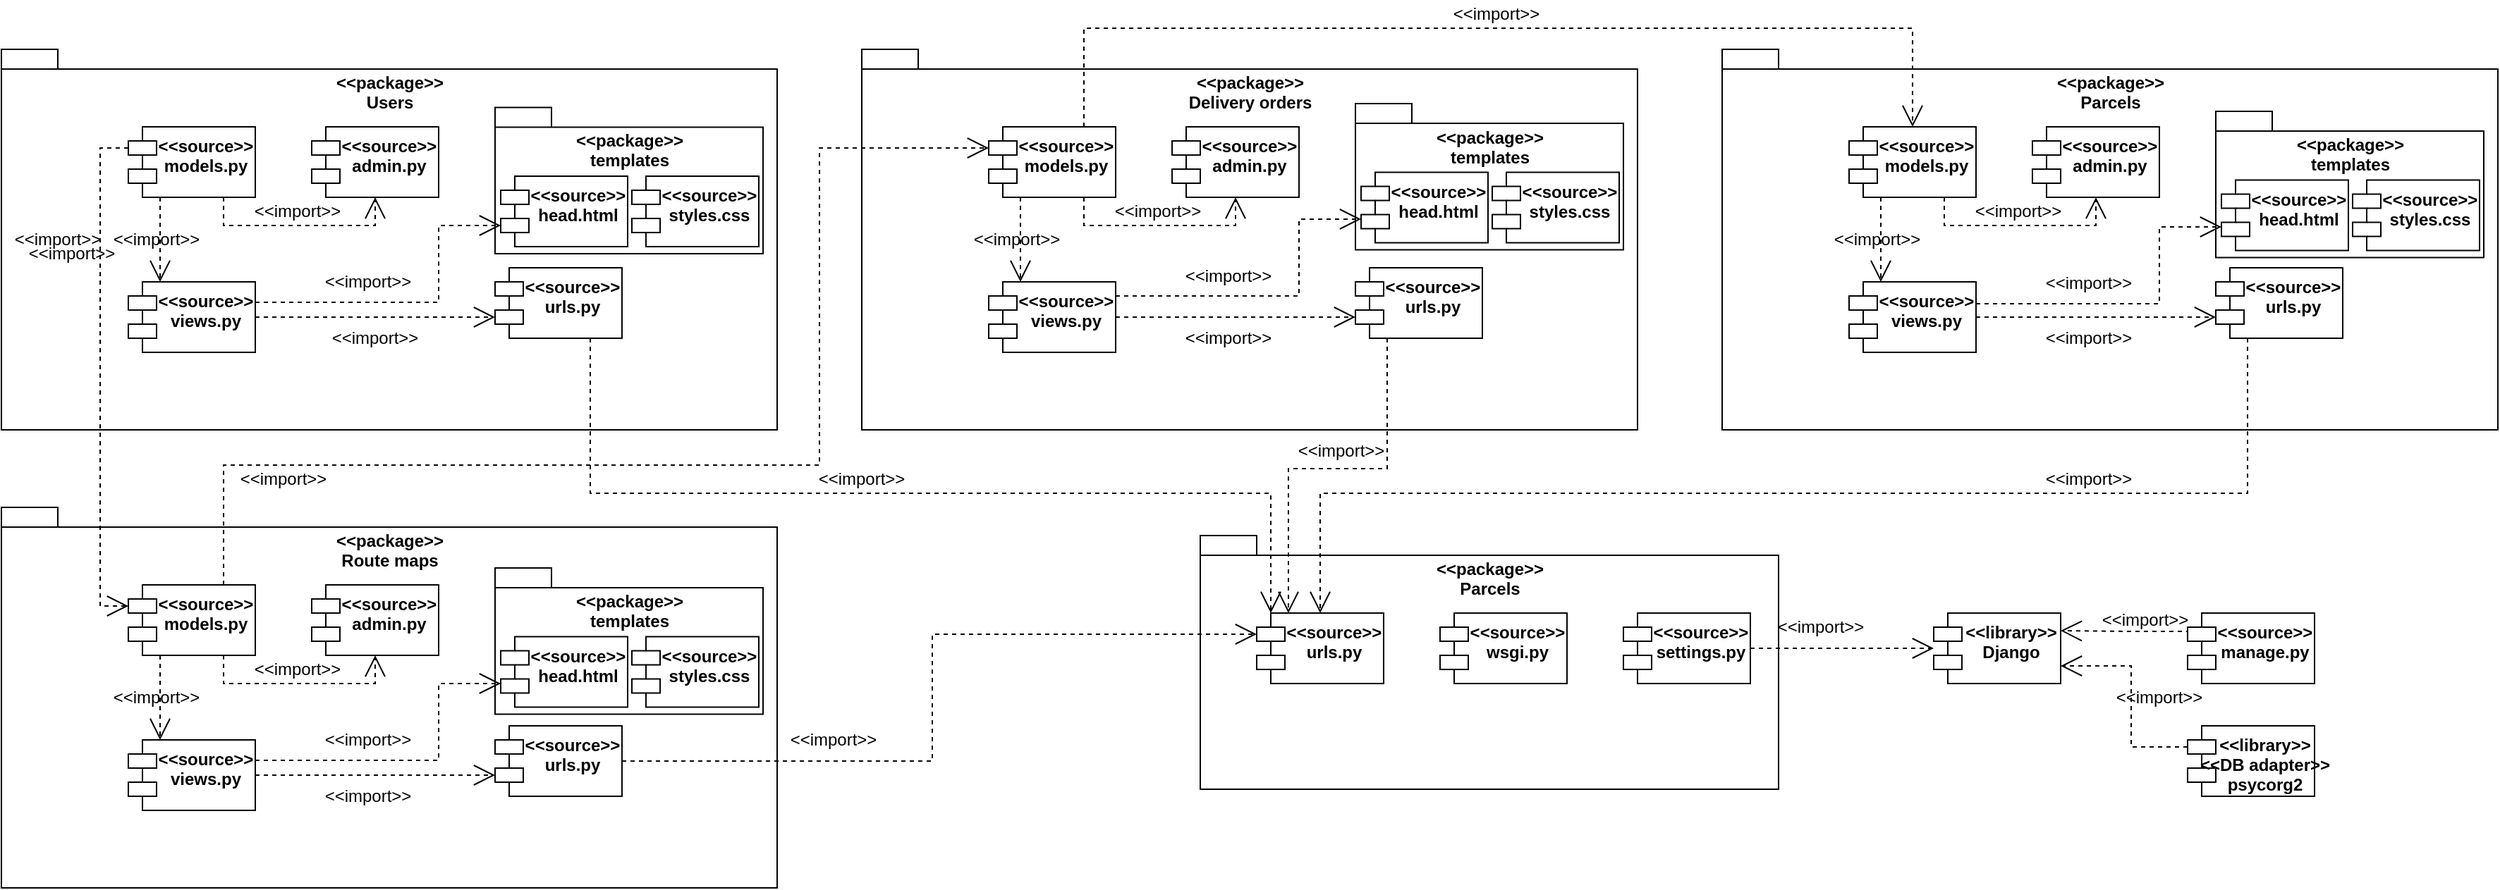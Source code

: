 <mxfile version="13.7.3" type="device" pages="3"><diagram name="Page-1" id="e7e014a7-5840-1c2e-5031-d8a46d1fe8dd"><mxGraphModel dx="2469" dy="1955" grid="1" gridSize="10" guides="1" tooltips="1" connect="1" arrows="1" fold="1" page="1" pageScale="1" pageWidth="1169" pageHeight="826" background="#ffffff" math="0" shadow="0"><root><mxCell id="0"/><mxCell id="1" parent="0"/><mxCell id="veGZ773hgKSeVZMd82c4-41" value="&lt;span style=&quot;background-color: rgb(255 , 255 , 255)&quot;&gt;&amp;lt;&amp;lt;package&amp;gt;&amp;gt;&lt;br&gt;Users&lt;br&gt;&lt;/span&gt;" style="shape=folder;fontStyle=1;spacingTop=10;tabWidth=40;tabHeight=14;tabPosition=left;html=1;fillColor=none;align=center;verticalAlign=top;" parent="1" vertex="1"><mxGeometry x="-350" y="45" width="550" height="270" as="geometry"/></mxCell><mxCell id="veGZ773hgKSeVZMd82c4-47" style="edgeStyle=orthogonalEdgeStyle;rounded=0;orthogonalLoop=1;jettySize=auto;html=1;exitX=0.75;exitY=1;exitDx=0;exitDy=0;entryX=0.5;entryY=1;entryDx=0;entryDy=0;dashed=1;endArrow=open;endFill=0;jumpSize=14;startSize=13;endSize=13;" parent="1" source="veGZ773hgKSeVZMd82c4-42" target="veGZ773hgKSeVZMd82c4-43" edge="1"><mxGeometry relative="1" as="geometry"/></mxCell><mxCell id="veGZ773hgKSeVZMd82c4-49" style="edgeStyle=orthogonalEdgeStyle;rounded=0;jumpSize=14;orthogonalLoop=1;jettySize=auto;html=1;exitX=0.25;exitY=1;exitDx=0;exitDy=0;entryX=0.25;entryY=0;entryDx=0;entryDy=0;dashed=1;startSize=13;endArrow=open;endFill=0;endSize=13;strokeWidth=1;" parent="1" source="veGZ773hgKSeVZMd82c4-42" target="veGZ773hgKSeVZMd82c4-45" edge="1"><mxGeometry relative="1" as="geometry"/></mxCell><mxCell id="veGZ773hgKSeVZMd82c4-65" style="edgeStyle=orthogonalEdgeStyle;rounded=0;jumpSize=14;orthogonalLoop=1;jettySize=auto;html=1;exitX=0;exitY=0;exitDx=0;exitDy=15;exitPerimeter=0;entryX=0;entryY=0;entryDx=0;entryDy=15;entryPerimeter=0;dashed=1;startSize=13;endArrow=open;endFill=0;endSize=13;strokeWidth=1;" parent="1" source="veGZ773hgKSeVZMd82c4-42" target="veGZ773hgKSeVZMd82c4-56" edge="1"><mxGeometry relative="1" as="geometry"/></mxCell><mxCell id="veGZ773hgKSeVZMd82c4-42" value="&lt;&lt;source&gt;&gt;&#10;models.py" style="shape=module;align=left;spacingLeft=20;align=center;verticalAlign=top;fontStyle=1" parent="1" vertex="1"><mxGeometry x="-260" y="100" width="90" height="50" as="geometry"/></mxCell><mxCell id="veGZ773hgKSeVZMd82c4-43" value="&lt;&lt;source&gt;&gt;&#10;admin.py" style="shape=module;align=left;spacingLeft=20;align=center;verticalAlign=top;fontStyle=1" parent="1" vertex="1"><mxGeometry x="-130" y="100" width="90" height="50" as="geometry"/></mxCell><mxCell id="veGZ773hgKSeVZMd82c4-51" style="edgeStyle=orthogonalEdgeStyle;rounded=0;jumpSize=14;orthogonalLoop=1;jettySize=auto;html=1;entryX=0;entryY=0;entryDx=0;entryDy=35;entryPerimeter=0;dashed=1;startSize=13;endArrow=open;endFill=0;endSize=13;strokeWidth=1;" parent="1" source="veGZ773hgKSeVZMd82c4-45" target="veGZ773hgKSeVZMd82c4-46" edge="1"><mxGeometry relative="1" as="geometry"/></mxCell><mxCell id="veGZ773hgKSeVZMd82c4-45" value="&lt;&lt;source&gt;&gt;&#10;views.py" style="shape=module;align=left;spacingLeft=20;align=center;verticalAlign=top;fontStyle=1" parent="1" vertex="1"><mxGeometry x="-260" y="210" width="90" height="50" as="geometry"/></mxCell><mxCell id="veGZ773hgKSeVZMd82c4-148" style="edgeStyle=orthogonalEdgeStyle;rounded=0;jumpSize=14;orthogonalLoop=1;jettySize=auto;html=1;exitX=0.75;exitY=1;exitDx=0;exitDy=0;entryX=0;entryY=0;entryDx=10;entryDy=0;entryPerimeter=0;dashed=1;startSize=13;endArrow=open;endFill=0;endSize=13;strokeWidth=1;" parent="1" source="veGZ773hgKSeVZMd82c4-46" target="veGZ773hgKSeVZMd82c4-135" edge="1"><mxGeometry relative="1" as="geometry"><Array as="points"><mxPoint x="68" y="360"/><mxPoint x="550" y="360"/></Array></mxGeometry></mxCell><mxCell id="veGZ773hgKSeVZMd82c4-46" value="&lt;&lt;source&gt;&gt;&#10;urls.py" style="shape=module;align=left;spacingLeft=20;align=center;verticalAlign=top;fontStyle=1" parent="1" vertex="1"><mxGeometry y="200" width="90" height="50" as="geometry"/></mxCell><mxCell id="veGZ773hgKSeVZMd82c4-48" value="&amp;lt;&amp;lt;import&amp;gt;&amp;gt;" style="text;html=1;strokeColor=none;fillColor=none;align=center;verticalAlign=middle;whiteSpace=wrap;rounded=0;" parent="1" vertex="1"><mxGeometry x="-160" y="150" width="40" height="20" as="geometry"/></mxCell><mxCell id="veGZ773hgKSeVZMd82c4-50" value="&amp;lt;&amp;lt;import&amp;gt;&amp;gt;" style="text;html=1;strokeColor=none;fillColor=none;align=center;verticalAlign=middle;whiteSpace=wrap;rounded=0;" parent="1" vertex="1"><mxGeometry x="-260" y="170" width="40" height="20" as="geometry"/></mxCell><mxCell id="veGZ773hgKSeVZMd82c4-52" value="&amp;lt;&amp;lt;import&amp;gt;&amp;gt;" style="text;html=1;strokeColor=none;fillColor=none;align=center;verticalAlign=middle;whiteSpace=wrap;rounded=0;" parent="1" vertex="1"><mxGeometry x="-105" y="240" width="40" height="20" as="geometry"/></mxCell><mxCell id="veGZ773hgKSeVZMd82c4-53" value="&lt;span style=&quot;background-color: rgb(255 , 255 , 255)&quot;&gt;&amp;lt;&amp;lt;package&amp;gt;&amp;gt;&lt;br&gt;Route maps&lt;br&gt;&lt;/span&gt;" style="shape=folder;fontStyle=1;spacingTop=10;tabWidth=40;tabHeight=14;tabPosition=left;html=1;fillColor=none;align=center;verticalAlign=top;" parent="1" vertex="1"><mxGeometry x="-350" y="370" width="550" height="270" as="geometry"/></mxCell><mxCell id="veGZ773hgKSeVZMd82c4-54" style="edgeStyle=orthogonalEdgeStyle;rounded=0;orthogonalLoop=1;jettySize=auto;html=1;exitX=0.75;exitY=1;exitDx=0;exitDy=0;entryX=0.5;entryY=1;entryDx=0;entryDy=0;dashed=1;endArrow=open;endFill=0;jumpSize=14;startSize=13;endSize=13;" parent="1" source="veGZ773hgKSeVZMd82c4-56" target="veGZ773hgKSeVZMd82c4-57" edge="1"><mxGeometry relative="1" as="geometry"/></mxCell><mxCell id="veGZ773hgKSeVZMd82c4-55" style="edgeStyle=orthogonalEdgeStyle;rounded=0;jumpSize=14;orthogonalLoop=1;jettySize=auto;html=1;exitX=0.25;exitY=1;exitDx=0;exitDy=0;entryX=0.25;entryY=0;entryDx=0;entryDy=0;dashed=1;startSize=13;endArrow=open;endFill=0;endSize=13;strokeWidth=1;" parent="1" source="veGZ773hgKSeVZMd82c4-56" target="veGZ773hgKSeVZMd82c4-60" edge="1"><mxGeometry relative="1" as="geometry"/></mxCell><mxCell id="veGZ773hgKSeVZMd82c4-128" style="edgeStyle=orthogonalEdgeStyle;rounded=0;jumpSize=14;orthogonalLoop=1;jettySize=auto;html=1;exitX=0.75;exitY=0;exitDx=0;exitDy=0;entryX=0;entryY=0;entryDx=0;entryDy=15;entryPerimeter=0;dashed=1;startSize=13;endArrow=open;endFill=0;endSize=13;strokeWidth=1;" parent="1" source="veGZ773hgKSeVZMd82c4-56" target="veGZ773hgKSeVZMd82c4-83" edge="1"><mxGeometry relative="1" as="geometry"><Array as="points"><mxPoint x="-192" y="340"/><mxPoint x="230" y="340"/><mxPoint x="230" y="115"/></Array></mxGeometry></mxCell><mxCell id="veGZ773hgKSeVZMd82c4-56" value="&lt;&lt;source&gt;&gt;&#10;models.py" style="shape=module;align=left;spacingLeft=20;align=center;verticalAlign=top;fontStyle=1" parent="1" vertex="1"><mxGeometry x="-260" y="425" width="90" height="50" as="geometry"/></mxCell><mxCell id="veGZ773hgKSeVZMd82c4-57" value="&lt;&lt;source&gt;&gt;&#10;admin.py" style="shape=module;align=left;spacingLeft=20;align=center;verticalAlign=top;fontStyle=1" parent="1" vertex="1"><mxGeometry x="-130" y="425" width="90" height="50" as="geometry"/></mxCell><mxCell id="veGZ773hgKSeVZMd82c4-59" style="edgeStyle=orthogonalEdgeStyle;rounded=0;jumpSize=14;orthogonalLoop=1;jettySize=auto;html=1;entryX=0;entryY=0;entryDx=0;entryDy=35;entryPerimeter=0;dashed=1;startSize=13;endArrow=open;endFill=0;endSize=13;strokeWidth=1;" parent="1" source="veGZ773hgKSeVZMd82c4-60" target="veGZ773hgKSeVZMd82c4-61" edge="1"><mxGeometry relative="1" as="geometry"/></mxCell><mxCell id="veGZ773hgKSeVZMd82c4-60" value="&lt;&lt;source&gt;&gt;&#10;views.py" style="shape=module;align=left;spacingLeft=20;align=center;verticalAlign=top;fontStyle=1" parent="1" vertex="1"><mxGeometry x="-260" y="535" width="90" height="50" as="geometry"/></mxCell><mxCell id="veGZ773hgKSeVZMd82c4-146" style="edgeStyle=orthogonalEdgeStyle;rounded=0;jumpSize=14;orthogonalLoop=1;jettySize=auto;html=1;exitX=1;exitY=0.5;exitDx=0;exitDy=0;entryX=0;entryY=0;entryDx=0;entryDy=15;entryPerimeter=0;dashed=1;startSize=13;endArrow=open;endFill=0;endSize=13;strokeWidth=1;" parent="1" source="veGZ773hgKSeVZMd82c4-61" target="veGZ773hgKSeVZMd82c4-135" edge="1"><mxGeometry relative="1" as="geometry"/></mxCell><mxCell id="veGZ773hgKSeVZMd82c4-61" value="&lt;&lt;source&gt;&gt;&#10;urls.py" style="shape=module;align=left;spacingLeft=20;align=center;verticalAlign=top;fontStyle=1" parent="1" vertex="1"><mxGeometry y="525" width="90" height="50" as="geometry"/></mxCell><mxCell id="veGZ773hgKSeVZMd82c4-62" value="&amp;lt;&amp;lt;import&amp;gt;&amp;gt;" style="text;html=1;strokeColor=none;fillColor=none;align=center;verticalAlign=middle;whiteSpace=wrap;rounded=0;" parent="1" vertex="1"><mxGeometry x="-160" y="475" width="40" height="20" as="geometry"/></mxCell><mxCell id="veGZ773hgKSeVZMd82c4-63" value="&amp;lt;&amp;lt;import&amp;gt;&amp;gt;" style="text;html=1;strokeColor=none;fillColor=none;align=center;verticalAlign=middle;whiteSpace=wrap;rounded=0;" parent="1" vertex="1"><mxGeometry x="-260" y="495" width="40" height="20" as="geometry"/></mxCell><mxCell id="veGZ773hgKSeVZMd82c4-64" value="&amp;lt;&amp;lt;import&amp;gt;&amp;gt;" style="text;html=1;strokeColor=none;fillColor=none;align=center;verticalAlign=middle;whiteSpace=wrap;rounded=0;" parent="1" vertex="1"><mxGeometry x="-110" y="565" width="40" height="20" as="geometry"/></mxCell><mxCell id="veGZ773hgKSeVZMd82c4-66" value="&amp;lt;&amp;lt;import&amp;gt;&amp;gt;" style="text;html=1;strokeColor=none;fillColor=none;align=center;verticalAlign=middle;whiteSpace=wrap;rounded=0;" parent="1" vertex="1"><mxGeometry x="-330" y="170" width="40" height="20" as="geometry"/></mxCell><mxCell id="veGZ773hgKSeVZMd82c4-80" value="&lt;span style=&quot;background-color: rgb(255 , 255 , 255)&quot;&gt;&amp;lt;&amp;lt;package&amp;gt;&amp;gt;&lt;br&gt;Delivery orders&lt;br&gt;&lt;/span&gt;" style="shape=folder;fontStyle=1;spacingTop=10;tabWidth=40;tabHeight=14;tabPosition=left;html=1;fillColor=none;align=center;verticalAlign=top;" parent="1" vertex="1"><mxGeometry x="260" y="45" width="550" height="270" as="geometry"/></mxCell><mxCell id="veGZ773hgKSeVZMd82c4-81" style="edgeStyle=orthogonalEdgeStyle;rounded=0;orthogonalLoop=1;jettySize=auto;html=1;exitX=0.75;exitY=1;exitDx=0;exitDy=0;entryX=0.5;entryY=1;entryDx=0;entryDy=0;dashed=1;endArrow=open;endFill=0;jumpSize=14;startSize=13;endSize=13;" parent="1" source="veGZ773hgKSeVZMd82c4-83" target="veGZ773hgKSeVZMd82c4-84" edge="1"><mxGeometry relative="1" as="geometry"/></mxCell><mxCell id="veGZ773hgKSeVZMd82c4-82" style="edgeStyle=orthogonalEdgeStyle;rounded=0;jumpSize=14;orthogonalLoop=1;jettySize=auto;html=1;exitX=0.25;exitY=1;exitDx=0;exitDy=0;entryX=0.25;entryY=0;entryDx=0;entryDy=0;dashed=1;startSize=13;endArrow=open;endFill=0;endSize=13;strokeWidth=1;" parent="1" source="veGZ773hgKSeVZMd82c4-83" target="veGZ773hgKSeVZMd82c4-87" edge="1"><mxGeometry relative="1" as="geometry"/></mxCell><mxCell id="veGZ773hgKSeVZMd82c4-130" style="edgeStyle=orthogonalEdgeStyle;rounded=0;jumpSize=14;orthogonalLoop=1;jettySize=auto;html=1;exitX=0.75;exitY=0;exitDx=0;exitDy=0;entryX=0.5;entryY=0;entryDx=0;entryDy=0;dashed=1;startSize=13;endArrow=open;endFill=0;endSize=13;strokeWidth=1;" parent="1" source="veGZ773hgKSeVZMd82c4-83" target="veGZ773hgKSeVZMd82c4-107" edge="1"><mxGeometry relative="1" as="geometry"><Array as="points"><mxPoint x="418" y="30"/><mxPoint x="1005" y="30"/></Array></mxGeometry></mxCell><mxCell id="veGZ773hgKSeVZMd82c4-83" value="&lt;&lt;source&gt;&gt;&#10;models.py" style="shape=module;align=left;spacingLeft=20;align=center;verticalAlign=top;fontStyle=1" parent="1" vertex="1"><mxGeometry x="350" y="100" width="90" height="50" as="geometry"/></mxCell><mxCell id="veGZ773hgKSeVZMd82c4-84" value="&lt;&lt;source&gt;&gt;&#10;admin.py" style="shape=module;align=left;spacingLeft=20;align=center;verticalAlign=top;fontStyle=1" parent="1" vertex="1"><mxGeometry x="480" y="100" width="90" height="50" as="geometry"/></mxCell><mxCell id="veGZ773hgKSeVZMd82c4-86" style="edgeStyle=orthogonalEdgeStyle;rounded=0;jumpSize=14;orthogonalLoop=1;jettySize=auto;html=1;entryX=0;entryY=0;entryDx=0;entryDy=35;entryPerimeter=0;dashed=1;startSize=13;endArrow=open;endFill=0;endSize=13;strokeWidth=1;" parent="1" source="veGZ773hgKSeVZMd82c4-87" target="veGZ773hgKSeVZMd82c4-88" edge="1"><mxGeometry relative="1" as="geometry"/></mxCell><mxCell id="veGZ773hgKSeVZMd82c4-87" value="&lt;&lt;source&gt;&gt;&#10;views.py" style="shape=module;align=left;spacingLeft=20;align=center;verticalAlign=top;fontStyle=1" parent="1" vertex="1"><mxGeometry x="350" y="210" width="90" height="50" as="geometry"/></mxCell><mxCell id="veGZ773hgKSeVZMd82c4-144" style="edgeStyle=orthogonalEdgeStyle;rounded=0;jumpSize=14;orthogonalLoop=1;jettySize=auto;html=1;exitX=0.25;exitY=1;exitDx=0;exitDy=0;entryX=0.25;entryY=0;entryDx=0;entryDy=0;dashed=1;startSize=13;endArrow=open;endFill=0;endSize=13;strokeWidth=1;" parent="1" source="veGZ773hgKSeVZMd82c4-88" target="veGZ773hgKSeVZMd82c4-135" edge="1"><mxGeometry relative="1" as="geometry"/></mxCell><mxCell id="veGZ773hgKSeVZMd82c4-88" value="&lt;&lt;source&gt;&gt;&#10;urls.py" style="shape=module;align=left;spacingLeft=20;align=center;verticalAlign=top;fontStyle=1" parent="1" vertex="1"><mxGeometry x="610" y="200" width="90" height="50" as="geometry"/></mxCell><mxCell id="veGZ773hgKSeVZMd82c4-89" value="&amp;lt;&amp;lt;import&amp;gt;&amp;gt;" style="text;html=1;strokeColor=none;fillColor=none;align=center;verticalAlign=middle;whiteSpace=wrap;rounded=0;" parent="1" vertex="1"><mxGeometry x="450" y="150" width="40" height="20" as="geometry"/></mxCell><mxCell id="veGZ773hgKSeVZMd82c4-90" value="&amp;lt;&amp;lt;import&amp;gt;&amp;gt;" style="text;html=1;strokeColor=none;fillColor=none;align=center;verticalAlign=middle;whiteSpace=wrap;rounded=0;" parent="1" vertex="1"><mxGeometry x="350" y="170" width="40" height="20" as="geometry"/></mxCell><mxCell id="veGZ773hgKSeVZMd82c4-91" value="&amp;lt;&amp;lt;import&amp;gt;&amp;gt;" style="text;html=1;strokeColor=none;fillColor=none;align=center;verticalAlign=middle;whiteSpace=wrap;rounded=0;" parent="1" vertex="1"><mxGeometry x="500" y="240" width="40" height="20" as="geometry"/></mxCell><mxCell id="veGZ773hgKSeVZMd82c4-104" value="&lt;span style=&quot;background-color: rgb(255 , 255 , 255)&quot;&gt;&amp;lt;&amp;lt;package&amp;gt;&amp;gt;&lt;br&gt;Parcels&lt;br&gt;&lt;/span&gt;" style="shape=folder;fontStyle=1;spacingTop=10;tabWidth=40;tabHeight=14;tabPosition=left;html=1;fillColor=none;align=center;verticalAlign=top;" parent="1" vertex="1"><mxGeometry x="870" y="45" width="550" height="270" as="geometry"/></mxCell><mxCell id="veGZ773hgKSeVZMd82c4-105" style="edgeStyle=orthogonalEdgeStyle;rounded=0;orthogonalLoop=1;jettySize=auto;html=1;exitX=0.75;exitY=1;exitDx=0;exitDy=0;entryX=0.5;entryY=1;entryDx=0;entryDy=0;dashed=1;endArrow=open;endFill=0;jumpSize=14;startSize=13;endSize=13;" parent="1" source="veGZ773hgKSeVZMd82c4-107" target="veGZ773hgKSeVZMd82c4-108" edge="1"><mxGeometry relative="1" as="geometry"/></mxCell><mxCell id="veGZ773hgKSeVZMd82c4-106" style="edgeStyle=orthogonalEdgeStyle;rounded=0;jumpSize=14;orthogonalLoop=1;jettySize=auto;html=1;exitX=0.25;exitY=1;exitDx=0;exitDy=0;entryX=0.25;entryY=0;entryDx=0;entryDy=0;dashed=1;startSize=13;endArrow=open;endFill=0;endSize=13;strokeWidth=1;" parent="1" source="veGZ773hgKSeVZMd82c4-107" target="veGZ773hgKSeVZMd82c4-111" edge="1"><mxGeometry relative="1" as="geometry"/></mxCell><mxCell id="veGZ773hgKSeVZMd82c4-107" value="&lt;&lt;source&gt;&gt;&#10;models.py" style="shape=module;align=left;spacingLeft=20;align=center;verticalAlign=top;fontStyle=1" parent="1" vertex="1"><mxGeometry x="960" y="100" width="90" height="50" as="geometry"/></mxCell><mxCell id="veGZ773hgKSeVZMd82c4-108" value="&lt;&lt;source&gt;&gt;&#10;admin.py" style="shape=module;align=left;spacingLeft=20;align=center;verticalAlign=top;fontStyle=1" parent="1" vertex="1"><mxGeometry x="1090" y="100" width="90" height="50" as="geometry"/></mxCell><mxCell id="veGZ773hgKSeVZMd82c4-110" style="edgeStyle=orthogonalEdgeStyle;rounded=0;jumpSize=14;orthogonalLoop=1;jettySize=auto;html=1;entryX=0;entryY=0;entryDx=0;entryDy=35;entryPerimeter=0;dashed=1;startSize=13;endArrow=open;endFill=0;endSize=13;strokeWidth=1;" parent="1" source="veGZ773hgKSeVZMd82c4-111" target="veGZ773hgKSeVZMd82c4-112" edge="1"><mxGeometry relative="1" as="geometry"/></mxCell><mxCell id="veGZ773hgKSeVZMd82c4-111" value="&lt;&lt;source&gt;&gt;&#10;views.py" style="shape=module;align=left;spacingLeft=20;align=center;verticalAlign=top;fontStyle=1" parent="1" vertex="1"><mxGeometry x="960" y="210" width="90" height="50" as="geometry"/></mxCell><mxCell id="veGZ773hgKSeVZMd82c4-150" style="edgeStyle=orthogonalEdgeStyle;rounded=0;jumpSize=14;orthogonalLoop=1;jettySize=auto;html=1;exitX=0.25;exitY=1;exitDx=0;exitDy=0;entryX=0.5;entryY=0;entryDx=0;entryDy=0;dashed=1;startSize=13;endArrow=open;endFill=0;endSize=13;strokeWidth=1;" parent="1" source="veGZ773hgKSeVZMd82c4-112" target="veGZ773hgKSeVZMd82c4-135" edge="1"><mxGeometry relative="1" as="geometry"><Array as="points"><mxPoint x="1243" y="360"/><mxPoint x="585" y="360"/></Array></mxGeometry></mxCell><mxCell id="veGZ773hgKSeVZMd82c4-112" value="&lt;&lt;source&gt;&gt;&#10;urls.py" style="shape=module;align=left;spacingLeft=20;align=center;verticalAlign=top;fontStyle=1" parent="1" vertex="1"><mxGeometry x="1220" y="200" width="90" height="50" as="geometry"/></mxCell><mxCell id="veGZ773hgKSeVZMd82c4-113" value="&amp;lt;&amp;lt;import&amp;gt;&amp;gt;" style="text;html=1;strokeColor=none;fillColor=none;align=center;verticalAlign=middle;whiteSpace=wrap;rounded=0;" parent="1" vertex="1"><mxGeometry x="1060" y="150" width="40" height="20" as="geometry"/></mxCell><mxCell id="veGZ773hgKSeVZMd82c4-114" value="&amp;lt;&amp;lt;import&amp;gt;&amp;gt;" style="text;html=1;strokeColor=none;fillColor=none;align=center;verticalAlign=middle;whiteSpace=wrap;rounded=0;" parent="1" vertex="1"><mxGeometry x="960" y="170" width="40" height="20" as="geometry"/></mxCell><mxCell id="veGZ773hgKSeVZMd82c4-115" value="&amp;lt;&amp;lt;import&amp;gt;&amp;gt;" style="text;html=1;strokeColor=none;fillColor=none;align=center;verticalAlign=middle;whiteSpace=wrap;rounded=0;" parent="1" vertex="1"><mxGeometry x="1110" y="240" width="40" height="20" as="geometry"/></mxCell><mxCell id="veGZ773hgKSeVZMd82c4-129" value="&amp;lt;&amp;lt;import&amp;gt;&amp;gt;" style="text;html=1;strokeColor=none;fillColor=none;align=center;verticalAlign=middle;whiteSpace=wrap;rounded=0;" parent="1" vertex="1"><mxGeometry x="-320" y="180" width="40" height="20" as="geometry"/></mxCell><mxCell id="veGZ773hgKSeVZMd82c4-131" value="&amp;lt;&amp;lt;import&amp;gt;&amp;gt;" style="text;html=1;strokeColor=none;fillColor=none;align=center;verticalAlign=middle;whiteSpace=wrap;rounded=0;" parent="1" vertex="1"><mxGeometry x="690" y="10" width="40" height="20" as="geometry"/></mxCell><mxCell id="veGZ773hgKSeVZMd82c4-132" value="&lt;span style=&quot;background-color: rgb(255 , 255 , 255)&quot;&gt;&amp;lt;&amp;lt;package&amp;gt;&amp;gt;&lt;br&gt;Parcels&lt;br&gt;&lt;/span&gt;" style="shape=folder;fontStyle=1;spacingTop=10;tabWidth=40;tabHeight=14;tabPosition=left;html=1;fillColor=none;align=center;verticalAlign=top;" parent="1" vertex="1"><mxGeometry x="500" y="390" width="410" height="180" as="geometry"/></mxCell><mxCell id="veGZ773hgKSeVZMd82c4-135" value="&lt;&lt;source&gt;&gt;&#10;urls.py" style="shape=module;align=left;spacingLeft=20;align=center;verticalAlign=top;fontStyle=1" parent="1" vertex="1"><mxGeometry x="540" y="445" width="90" height="50" as="geometry"/></mxCell><mxCell id="veGZ773hgKSeVZMd82c4-136" value="&lt;&lt;source&gt;&gt;&#10;wsgi.py" style="shape=module;align=left;spacingLeft=20;align=center;verticalAlign=top;fontStyle=1" parent="1" vertex="1"><mxGeometry x="670" y="445" width="90" height="50" as="geometry"/></mxCell><mxCell id="veGZ773hgKSeVZMd82c4-155" style="edgeStyle=orthogonalEdgeStyle;rounded=0;jumpSize=14;orthogonalLoop=1;jettySize=auto;html=1;exitX=1;exitY=0.5;exitDx=0;exitDy=0;entryX=0;entryY=0.5;entryDx=0;entryDy=0;entryPerimeter=0;dashed=1;startSize=13;endArrow=open;endFill=0;endSize=13;strokeWidth=1;" parent="1" source="veGZ773hgKSeVZMd82c4-137" target="veGZ773hgKSeVZMd82c4-152" edge="1"><mxGeometry relative="1" as="geometry"/></mxCell><mxCell id="veGZ773hgKSeVZMd82c4-137" value="&lt;&lt;source&gt;&gt;&#10;settings.py" style="shape=module;align=left;spacingLeft=20;align=center;verticalAlign=top;fontStyle=1" parent="1" vertex="1"><mxGeometry x="800" y="445" width="90" height="50" as="geometry"/></mxCell><mxCell id="veGZ773hgKSeVZMd82c4-145" value="&amp;lt;&amp;lt;import&amp;gt;&amp;gt;" style="text;html=1;strokeColor=none;fillColor=none;align=center;verticalAlign=middle;whiteSpace=wrap;rounded=0;" parent="1" vertex="1"><mxGeometry x="580" y="320" width="40" height="20" as="geometry"/></mxCell><mxCell id="veGZ773hgKSeVZMd82c4-147" value="&amp;lt;&amp;lt;import&amp;gt;&amp;gt;" style="text;html=1;strokeColor=none;fillColor=none;align=center;verticalAlign=middle;whiteSpace=wrap;rounded=0;" parent="1" vertex="1"><mxGeometry x="220" y="525" width="40" height="20" as="geometry"/></mxCell><mxCell id="veGZ773hgKSeVZMd82c4-149" value="&amp;lt;&amp;lt;import&amp;gt;&amp;gt;" style="text;html=1;strokeColor=none;fillColor=none;align=center;verticalAlign=middle;whiteSpace=wrap;rounded=0;" parent="1" vertex="1"><mxGeometry x="240" y="340" width="40" height="20" as="geometry"/></mxCell><mxCell id="veGZ773hgKSeVZMd82c4-151" value="&amp;lt;&amp;lt;import&amp;gt;&amp;gt;" style="text;html=1;strokeColor=none;fillColor=none;align=center;verticalAlign=middle;whiteSpace=wrap;rounded=0;" parent="1" vertex="1"><mxGeometry x="1110" y="340" width="40" height="20" as="geometry"/></mxCell><mxCell id="veGZ773hgKSeVZMd82c4-152" value="&lt;&lt;library&gt;&gt;&#10;Django" style="shape=module;align=left;spacingLeft=20;align=center;verticalAlign=top;fontStyle=1" parent="1" vertex="1"><mxGeometry x="1020" y="445" width="90" height="50" as="geometry"/></mxCell><mxCell id="veGZ773hgKSeVZMd82c4-158" style="edgeStyle=orthogonalEdgeStyle;rounded=0;jumpSize=14;orthogonalLoop=1;jettySize=auto;html=1;exitX=0;exitY=0;exitDx=0;exitDy=15;exitPerimeter=0;dashed=1;startSize=13;endArrow=open;endFill=0;endSize=13;strokeWidth=1;entryX=1;entryY=0.25;entryDx=0;entryDy=0;" parent="1" source="veGZ773hgKSeVZMd82c4-153" target="veGZ773hgKSeVZMd82c4-152" edge="1"><mxGeometry relative="1" as="geometry"><mxPoint x="1120" y="460" as="targetPoint"/><Array as="points"><mxPoint x="1200" y="458"/><mxPoint x="1160" y="458"/></Array></mxGeometry></mxCell><mxCell id="veGZ773hgKSeVZMd82c4-153" value="&lt;&lt;source&gt;&gt;&#10;manage.py" style="shape=module;align=left;spacingLeft=20;align=center;verticalAlign=top;fontStyle=1" parent="1" vertex="1"><mxGeometry x="1200" y="445" width="90" height="50" as="geometry"/></mxCell><mxCell id="veGZ773hgKSeVZMd82c4-161" style="edgeStyle=orthogonalEdgeStyle;rounded=0;jumpSize=14;orthogonalLoop=1;jettySize=auto;html=1;exitX=0;exitY=0;exitDx=0;exitDy=15;exitPerimeter=0;entryX=1;entryY=0.75;entryDx=0;entryDy=0;dashed=1;startSize=13;endArrow=open;endFill=0;endSize=13;strokeWidth=1;" parent="1" source="veGZ773hgKSeVZMd82c4-154" target="veGZ773hgKSeVZMd82c4-152" edge="1"><mxGeometry relative="1" as="geometry"/></mxCell><mxCell id="veGZ773hgKSeVZMd82c4-154" value="&lt;&lt;library&gt;&gt;&#10;&lt;&lt;DB adapter&gt;&gt;&#10;psycorg2" style="shape=module;align=left;spacingLeft=20;align=center;verticalAlign=top;fontStyle=1" parent="1" vertex="1"><mxGeometry x="1200" y="525" width="90" height="50" as="geometry"/></mxCell><mxCell id="veGZ773hgKSeVZMd82c4-159" value="&amp;lt;&amp;lt;import&amp;gt;&amp;gt;" style="text;html=1;strokeColor=none;fillColor=none;align=center;verticalAlign=middle;whiteSpace=wrap;rounded=0;" parent="1" vertex="1"><mxGeometry x="920" y="445" width="40" height="20" as="geometry"/></mxCell><mxCell id="veGZ773hgKSeVZMd82c4-160" value="&amp;lt;&amp;lt;import&amp;gt;&amp;gt;" style="text;html=1;strokeColor=none;fillColor=none;align=center;verticalAlign=middle;whiteSpace=wrap;rounded=0;" parent="1" vertex="1"><mxGeometry x="1150" y="440" width="40" height="20" as="geometry"/></mxCell><mxCell id="veGZ773hgKSeVZMd82c4-162" value="&amp;lt;&amp;lt;import&amp;gt;&amp;gt;" style="text;html=1;strokeColor=none;fillColor=none;align=center;verticalAlign=middle;whiteSpace=wrap;rounded=0;" parent="1" vertex="1"><mxGeometry x="1160" y="495" width="40" height="20" as="geometry"/></mxCell><mxCell id="veGZ773hgKSeVZMd82c4-163" value="&amp;lt;&amp;lt;import&amp;gt;&amp;gt;" style="text;html=1;strokeColor=none;fillColor=none;align=center;verticalAlign=middle;whiteSpace=wrap;rounded=0;" parent="1" vertex="1"><mxGeometry x="-170" y="340" width="40" height="20" as="geometry"/></mxCell><mxCell id="b1UdXtKQQyqrp5qNBEV2-1" value="&lt;span style=&quot;background-color: rgb(255 , 255 , 255)&quot;&gt;&amp;lt;&amp;lt;package&amp;gt;&amp;gt;&lt;br&gt;templates&lt;br&gt;&lt;/span&gt;&lt;span style=&quot;color: rgba(0 , 0 , 0 , 0) ; font-family: monospace ; font-size: 0px ; font-weight: 400&quot;&gt;%3CmxGraphModel%3E%3Croot%3E%3CmxCell%20id%3D%220%22%2F%3E%3CmxCell%20id%3D%221%22%20parent%3D%220%22%2F%3E%3CmxCell%20id%3D%222%22%20value%3D%22%26lt%3Bspan%20style%3D%26quot%3Bbackground-color%3A%20rgb(255%20%2C%20255%20%2C%20255)%26quot%3B%26gt%3B%26amp%3Blt%3B%26amp%3Blt%3Bpackage%26amp%3Bgt%3B%26amp%3Bgt%3B%26lt%3Bbr%26gt%3BUsers%26lt%3Bbr%26gt%3B%26lt%3B%2Fspan%26gt%3B%22%20style%3D%22shape%3Dfolder%3BfontStyle%3D1%3BspacingTop%3D10%3BtabWidth%3D40%3BtabHeight%3D14%3BtabPosition%3Dleft%3Bhtml%3D1%3BfillColor%3Dnone%3Balign%3Dcenter%3BverticalAlign%3Dtop%3B%22%20vertex%3D%221%22%20parent%3D%221%22%3E%3CmxGeometry%20x%3D%22-350%22%20y%3D%2245%22%20width%3D%22550%22%20height%3D%22270%22%20as%3D%22geometry%22%2F%3E%3C%2FmxCell%3E%3C%2Froot%3E%3C%2FmxGraphModel%3E&lt;/span&gt;&lt;span style=&quot;background-color: rgb(255 , 255 , 255)&quot;&gt;&lt;br&gt;&lt;/span&gt;" style="shape=folder;fontStyle=1;spacingTop=10;tabWidth=40;tabHeight=14;tabPosition=left;html=1;fillColor=none;align=center;verticalAlign=top;" vertex="1" parent="1"><mxGeometry y="86.25" width="190" height="103.75" as="geometry"/></mxCell><mxCell id="b1UdXtKQQyqrp5qNBEV2-2" value="&lt;&lt;source&gt;&gt;&#10;head.html" style="shape=module;align=left;spacingLeft=20;align=center;verticalAlign=top;fontStyle=1" vertex="1" parent="1"><mxGeometry x="4" y="135" width="90" height="50" as="geometry"/></mxCell><mxCell id="b1UdXtKQQyqrp5qNBEV2-3" value="&lt;&lt;source&gt;&gt;&#10;styles.css" style="shape=module;align=left;spacingLeft=20;align=center;verticalAlign=top;fontStyle=1" vertex="1" parent="1"><mxGeometry x="97" y="135" width="90" height="50" as="geometry"/></mxCell><mxCell id="b1UdXtKQQyqrp5qNBEV2-5" style="edgeStyle=orthogonalEdgeStyle;rounded=0;jumpSize=14;orthogonalLoop=1;jettySize=auto;html=1;entryX=0;entryY=0;entryDx=0;entryDy=35;entryPerimeter=0;dashed=1;startSize=13;endArrow=open;endFill=0;endSize=13;strokeWidth=1;" edge="1" parent="1" target="b1UdXtKQQyqrp5qNBEV2-2"><mxGeometry relative="1" as="geometry"><mxPoint x="-170" y="224.5" as="sourcePoint"/><mxPoint y="224.5" as="targetPoint"/><Array as="points"><mxPoint x="-40" y="225"/><mxPoint x="-40" y="170"/></Array></mxGeometry></mxCell><mxCell id="b1UdXtKQQyqrp5qNBEV2-6" value="&amp;lt;&amp;lt;import&amp;gt;&amp;gt;" style="text;html=1;strokeColor=none;fillColor=none;align=center;verticalAlign=middle;whiteSpace=wrap;rounded=0;" vertex="1" parent="1"><mxGeometry x="-110" y="200" width="40" height="20" as="geometry"/></mxCell><mxCell id="b1UdXtKQQyqrp5qNBEV2-7" value="&lt;span style=&quot;background-color: rgb(255 , 255 , 255)&quot;&gt;&amp;lt;&amp;lt;package&amp;gt;&amp;gt;&lt;br&gt;templates&lt;br&gt;&lt;/span&gt;&lt;span style=&quot;color: rgba(0 , 0 , 0 , 0) ; font-family: monospace ; font-size: 0px ; font-weight: 400&quot;&gt;%3CmxGraphModel%3E%3Croot%3E%3CmxCell%20id%3D%220%22%2F%3E%3CmxCell%20id%3D%221%22%20parent%3D%220%22%2F%3E%3CmxCell%20id%3D%222%22%20value%3D%22%26lt%3Bspan%20style%3D%26quot%3Bbackground-color%3A%20rgb(255%20%2C%20255%20%2C%20255)%26quot%3B%26gt%3B%26amp%3Blt%3B%26amp%3Blt%3Bpackage%26amp%3Bgt%3B%26amp%3Bgt%3B%26lt%3Bbr%26gt%3BUsers%26lt%3Bbr%26gt%3B%26lt%3B%2Fspan%26gt%3B%22%20style%3D%22shape%3Dfolder%3BfontStyle%3D1%3BspacingTop%3D10%3BtabWidth%3D40%3BtabHeight%3D14%3BtabPosition%3Dleft%3Bhtml%3D1%3BfillColor%3Dnone%3Balign%3Dcenter%3BverticalAlign%3Dtop%3B%22%20vertex%3D%221%22%20parent%3D%221%22%3E%3CmxGeometry%20x%3D%22-350%22%20y%3D%2245%22%20width%3D%22550%22%20height%3D%22270%22%20as%3D%22geometry%22%2F%3E%3C%2FmxCell%3E%3C%2Froot%3E%3C%2FmxGraphModel%3E&lt;/span&gt;&lt;span style=&quot;background-color: rgb(255 , 255 , 255)&quot;&gt;&lt;br&gt;&lt;/span&gt;" style="shape=folder;fontStyle=1;spacingTop=10;tabWidth=40;tabHeight=14;tabPosition=left;html=1;fillColor=none;align=center;verticalAlign=top;" vertex="1" parent="1"><mxGeometry y="413" width="190" height="103.75" as="geometry"/></mxCell><mxCell id="b1UdXtKQQyqrp5qNBEV2-8" value="&lt;&lt;source&gt;&gt;&#10;head.html" style="shape=module;align=left;spacingLeft=20;align=center;verticalAlign=top;fontStyle=1" vertex="1" parent="1"><mxGeometry x="4" y="461.75" width="90" height="50" as="geometry"/></mxCell><mxCell id="b1UdXtKQQyqrp5qNBEV2-9" value="&lt;&lt;source&gt;&gt;&#10;styles.css" style="shape=module;align=left;spacingLeft=20;align=center;verticalAlign=top;fontStyle=1" vertex="1" parent="1"><mxGeometry x="97" y="461.75" width="90" height="50" as="geometry"/></mxCell><mxCell id="b1UdXtKQQyqrp5qNBEV2-10" style="edgeStyle=orthogonalEdgeStyle;rounded=0;jumpSize=14;orthogonalLoop=1;jettySize=auto;html=1;entryX=0;entryY=0;entryDx=0;entryDy=35;entryPerimeter=0;dashed=1;startSize=13;endArrow=open;endFill=0;endSize=13;strokeWidth=1;" edge="1" parent="1"><mxGeometry relative="1" as="geometry"><mxPoint x="-170" y="549.5" as="sourcePoint"/><mxPoint x="4" y="495" as="targetPoint"/><Array as="points"><mxPoint x="-40" y="550"/><mxPoint x="-40" y="495"/></Array></mxGeometry></mxCell><mxCell id="b1UdXtKQQyqrp5qNBEV2-11" value="&amp;lt;&amp;lt;import&amp;gt;&amp;gt;" style="text;html=1;strokeColor=none;fillColor=none;align=center;verticalAlign=middle;whiteSpace=wrap;rounded=0;" vertex="1" parent="1"><mxGeometry x="-110" y="525" width="40" height="20" as="geometry"/></mxCell><mxCell id="b1UdXtKQQyqrp5qNBEV2-12" value="&lt;span style=&quot;background-color: rgb(255 , 255 , 255)&quot;&gt;&amp;lt;&amp;lt;package&amp;gt;&amp;gt;&lt;br&gt;templates&lt;br&gt;&lt;/span&gt;&lt;span style=&quot;color: rgba(0 , 0 , 0 , 0) ; font-family: monospace ; font-size: 0px ; font-weight: 400&quot;&gt;%3CmxGraphModel%3E%3Croot%3E%3CmxCell%20id%3D%220%22%2F%3E%3CmxCell%20id%3D%221%22%20parent%3D%220%22%2F%3E%3CmxCell%20id%3D%222%22%20value%3D%22%26lt%3Bspan%20style%3D%26quot%3Bbackground-color%3A%20rgb(255%20%2C%20255%20%2C%20255)%26quot%3B%26gt%3B%26amp%3Blt%3B%26amp%3Blt%3Bpackage%26amp%3Bgt%3B%26amp%3Bgt%3B%26lt%3Bbr%26gt%3BUsers%26lt%3Bbr%26gt%3B%26lt%3B%2Fspan%26gt%3B%22%20style%3D%22shape%3Dfolder%3BfontStyle%3D1%3BspacingTop%3D10%3BtabWidth%3D40%3BtabHeight%3D14%3BtabPosition%3Dleft%3Bhtml%3D1%3BfillColor%3Dnone%3Balign%3Dcenter%3BverticalAlign%3Dtop%3B%22%20vertex%3D%221%22%20parent%3D%221%22%3E%3CmxGeometry%20x%3D%22-350%22%20y%3D%2245%22%20width%3D%22550%22%20height%3D%22270%22%20as%3D%22geometry%22%2F%3E%3C%2FmxCell%3E%3C%2Froot%3E%3C%2FmxGraphModel%3E&lt;/span&gt;&lt;span style=&quot;background-color: rgb(255 , 255 , 255)&quot;&gt;&lt;br&gt;&lt;/span&gt;" style="shape=folder;fontStyle=1;spacingTop=10;tabWidth=40;tabHeight=14;tabPosition=left;html=1;fillColor=none;align=center;verticalAlign=top;" vertex="1" parent="1"><mxGeometry x="610" y="83.5" width="190" height="103.75" as="geometry"/></mxCell><mxCell id="b1UdXtKQQyqrp5qNBEV2-13" value="&lt;&lt;source&gt;&gt;&#10;head.html" style="shape=module;align=left;spacingLeft=20;align=center;verticalAlign=top;fontStyle=1" vertex="1" parent="1"><mxGeometry x="614" y="132.25" width="90" height="50" as="geometry"/></mxCell><mxCell id="b1UdXtKQQyqrp5qNBEV2-14" value="&lt;&lt;source&gt;&gt;&#10;styles.css" style="shape=module;align=left;spacingLeft=20;align=center;verticalAlign=top;fontStyle=1" vertex="1" parent="1"><mxGeometry x="707" y="132.25" width="90" height="50" as="geometry"/></mxCell><mxCell id="b1UdXtKQQyqrp5qNBEV2-15" style="edgeStyle=orthogonalEdgeStyle;rounded=0;jumpSize=14;orthogonalLoop=1;jettySize=auto;html=1;entryX=0;entryY=0;entryDx=0;entryDy=35;entryPerimeter=0;dashed=1;startSize=13;endArrow=open;endFill=0;endSize=13;strokeWidth=1;" edge="1" parent="1"><mxGeometry relative="1" as="geometry"><mxPoint x="440" y="220" as="sourcePoint"/><mxPoint x="614" y="165.5" as="targetPoint"/><Array as="points"><mxPoint x="570" y="220.5"/><mxPoint x="570" y="165.5"/></Array></mxGeometry></mxCell><mxCell id="b1UdXtKQQyqrp5qNBEV2-16" value="&amp;lt;&amp;lt;import&amp;gt;&amp;gt;" style="text;html=1;strokeColor=none;fillColor=none;align=center;verticalAlign=middle;whiteSpace=wrap;rounded=0;" vertex="1" parent="1"><mxGeometry x="500" y="195.5" width="40" height="20" as="geometry"/></mxCell><mxCell id="b1UdXtKQQyqrp5qNBEV2-17" value="&lt;span style=&quot;background-color: rgb(255 , 255 , 255)&quot;&gt;&amp;lt;&amp;lt;package&amp;gt;&amp;gt;&lt;br&gt;templates&lt;br&gt;&lt;/span&gt;&lt;span style=&quot;color: rgba(0 , 0 , 0 , 0) ; font-family: monospace ; font-size: 0px ; font-weight: 400&quot;&gt;%3CmxGraphModel%3E%3Croot%3E%3CmxCell%20id%3D%220%22%2F%3E%3CmxCell%20id%3D%221%22%20parent%3D%220%22%2F%3E%3CmxCell%20id%3D%222%22%20value%3D%22%26lt%3Bspan%20style%3D%26quot%3Bbackground-color%3A%20rgb(255%20%2C%20255%20%2C%20255)%26quot%3B%26gt%3B%26amp%3Blt%3B%26amp%3Blt%3Bpackage%26amp%3Bgt%3B%26amp%3Bgt%3B%26lt%3Bbr%26gt%3BUsers%26lt%3Bbr%26gt%3B%26lt%3B%2Fspan%26gt%3B%22%20style%3D%22shape%3Dfolder%3BfontStyle%3D1%3BspacingTop%3D10%3BtabWidth%3D40%3BtabHeight%3D14%3BtabPosition%3Dleft%3Bhtml%3D1%3BfillColor%3Dnone%3Balign%3Dcenter%3BverticalAlign%3Dtop%3B%22%20vertex%3D%221%22%20parent%3D%221%22%3E%3CmxGeometry%20x%3D%22-350%22%20y%3D%2245%22%20width%3D%22550%22%20height%3D%22270%22%20as%3D%22geometry%22%2F%3E%3C%2FmxCell%3E%3C%2Froot%3E%3C%2FmxGraphModel%3E&lt;/span&gt;&lt;span style=&quot;background-color: rgb(255 , 255 , 255)&quot;&gt;&lt;br&gt;&lt;/span&gt;" style="shape=folder;fontStyle=1;spacingTop=10;tabWidth=40;tabHeight=14;tabPosition=left;html=1;fillColor=none;align=center;verticalAlign=top;" vertex="1" parent="1"><mxGeometry x="1220" y="89" width="190" height="103.75" as="geometry"/></mxCell><mxCell id="b1UdXtKQQyqrp5qNBEV2-18" value="&lt;&lt;source&gt;&gt;&#10;head.html" style="shape=module;align=left;spacingLeft=20;align=center;verticalAlign=top;fontStyle=1" vertex="1" parent="1"><mxGeometry x="1224" y="137.75" width="90" height="50" as="geometry"/></mxCell><mxCell id="b1UdXtKQQyqrp5qNBEV2-19" value="&lt;&lt;source&gt;&gt;&#10;styles.css" style="shape=module;align=left;spacingLeft=20;align=center;verticalAlign=top;fontStyle=1" vertex="1" parent="1"><mxGeometry x="1317" y="137.75" width="90" height="50" as="geometry"/></mxCell><mxCell id="b1UdXtKQQyqrp5qNBEV2-20" style="edgeStyle=orthogonalEdgeStyle;rounded=0;jumpSize=14;orthogonalLoop=1;jettySize=auto;html=1;entryX=0;entryY=0;entryDx=0;entryDy=35;entryPerimeter=0;dashed=1;startSize=13;endArrow=open;endFill=0;endSize=13;strokeWidth=1;" edge="1" parent="1"><mxGeometry relative="1" as="geometry"><mxPoint x="1050" y="225.5" as="sourcePoint"/><mxPoint x="1224" y="171" as="targetPoint"/><Array as="points"><mxPoint x="1180" y="226"/><mxPoint x="1180" y="171"/></Array></mxGeometry></mxCell><mxCell id="b1UdXtKQQyqrp5qNBEV2-21" value="&amp;lt;&amp;lt;import&amp;gt;&amp;gt;" style="text;html=1;strokeColor=none;fillColor=none;align=center;verticalAlign=middle;whiteSpace=wrap;rounded=0;" vertex="1" parent="1"><mxGeometry x="1110" y="201" width="40" height="20" as="geometry"/></mxCell></root></mxGraphModel></diagram><diagram id="ZwETWkOfJuWSZD75bBdC" name="Страница 2"><mxGraphModel dx="650" dy="978" grid="0" gridSize="10" guides="1" tooltips="1" connect="1" arrows="1" fold="1" page="1" pageScale="1" pageWidth="827" pageHeight="1169" math="0" shadow="0"><root><mxCell id="qqePf5a331mSTZwtv2MU-0"/><mxCell id="qqePf5a331mSTZwtv2MU-1" parent="qqePf5a331mSTZwtv2MU-0"/><mxCell id="qqePf5a331mSTZwtv2MU-2" value="&amp;lt;&amp;lt;Server&amp;gt;&amp;gt;" style="verticalAlign=top;align=center;spacingTop=8;spacingLeft=2;spacingRight=12;shape=cube;size=10;direction=south;fontStyle=4;html=1;" vertex="1" parent="qqePf5a331mSTZwtv2MU-1"><mxGeometry x="153" y="293" width="400" height="330" as="geometry"/></mxCell><mxCell id="qqePf5a331mSTZwtv2MU-3" value="WEB Server" style="shape=module;align=left;spacingLeft=20;align=center;verticalAlign=middle;" vertex="1" parent="qqePf5a331mSTZwtv2MU-1"><mxGeometry x="173" y="353" width="110" height="50" as="geometry"/></mxCell><mxCell id="qqePf5a331mSTZwtv2MU-8" style="edgeStyle=orthogonalEdgeStyle;rounded=0;orthogonalLoop=1;jettySize=auto;html=1;entryX=0.5;entryY=0;entryDx=0;entryDy=0;dashed=1;endArrow=open;endFill=0;" edge="1" parent="qqePf5a331mSTZwtv2MU-1" source="qqePf5a331mSTZwtv2MU-4" target="qqePf5a331mSTZwtv2MU-5"><mxGeometry relative="1" as="geometry"/></mxCell><mxCell id="qqePf5a331mSTZwtv2MU-11" style="edgeStyle=orthogonalEdgeStyle;rounded=0;orthogonalLoop=1;jettySize=auto;html=1;entryX=1;entryY=0.5;entryDx=0;entryDy=0;dashed=1;endArrow=open;endFill=0;" edge="1" parent="qqePf5a331mSTZwtv2MU-1" source="qqePf5a331mSTZwtv2MU-4" target="qqePf5a331mSTZwtv2MU-3"><mxGeometry relative="1" as="geometry"/></mxCell><mxCell id="qqePf5a331mSTZwtv2MU-4" value="&lt;&lt;component&gt;&gt;&#10;Django" style="shape=module;align=left;spacingLeft=20;align=center;verticalAlign=middle;" vertex="1" parent="qqePf5a331mSTZwtv2MU-1"><mxGeometry x="413" y="353" width="110" height="50" as="geometry"/></mxCell><mxCell id="qqePf5a331mSTZwtv2MU-9" style="edgeStyle=orthogonalEdgeStyle;rounded=0;orthogonalLoop=1;jettySize=auto;html=1;entryX=0.5;entryY=0;entryDx=0;entryDy=0;endArrow=none;endFill=0;" edge="1" parent="qqePf5a331mSTZwtv2MU-1" target="qqePf5a331mSTZwtv2MU-6"><mxGeometry relative="1" as="geometry"><mxPoint x="463" y="513" as="sourcePoint"/></mxGeometry></mxCell><mxCell id="qqePf5a331mSTZwtv2MU-5" value="psycopg2" style="ellipse;whiteSpace=wrap;html=1;aspect=fixed;align=center;strokeWidth=3;verticalAlign=top;labelPosition=center;verticalLabelPosition=bottom;" vertex="1" parent="qqePf5a331mSTZwtv2MU-1"><mxGeometry x="448" y="453" width="40" height="40" as="geometry"/></mxCell><mxCell id="qqePf5a331mSTZwtv2MU-6" value="&lt;&lt;component&gt;&gt;&#10;Postegre SQL" style="shape=module;align=left;spacingLeft=20;align=center;verticalAlign=middle;" vertex="1" parent="qqePf5a331mSTZwtv2MU-1"><mxGeometry x="413" y="544" width="110" height="50" as="geometry"/></mxCell><mxCell id="qqePf5a331mSTZwtv2MU-10" style="edgeStyle=orthogonalEdgeStyle;rounded=0;orthogonalLoop=1;jettySize=auto;html=1;endArrow=open;endFill=0;dashed=1;" edge="1" parent="qqePf5a331mSTZwtv2MU-1" source="qqePf5a331mSTZwtv2MU-7"><mxGeometry relative="1" as="geometry"><mxPoint x="413" y="569" as="targetPoint"/></mxGeometry></mxCell><mxCell id="qqePf5a331mSTZwtv2MU-7" value="&lt;&lt;component&gt;&gt;&#10;&lt;&lt;DataBase&gt;&gt;&#10;MyBase" style="shape=module;align=left;spacingLeft=20;align=center;verticalAlign=middle;" vertex="1" parent="qqePf5a331mSTZwtv2MU-1"><mxGeometry x="173" y="544" width="110" height="50" as="geometry"/></mxCell><mxCell id="QgwtaKq9VufcDSyfpULj-2" style="edgeStyle=orthogonalEdgeStyle;rounded=0;orthogonalLoop=1;jettySize=auto;html=1;endArrow=none;endFill=0;" edge="1" parent="qqePf5a331mSTZwtv2MU-1" source="QgwtaKq9VufcDSyfpULj-0" target="qqePf5a331mSTZwtv2MU-2"><mxGeometry relative="1" as="geometry"/></mxCell><mxCell id="QgwtaKq9VufcDSyfpULj-0" value="&amp;lt;&amp;lt;User PC&amp;gt;&amp;gt;" style="verticalAlign=top;align=center;spacingTop=8;spacingLeft=2;spacingRight=12;shape=cube;size=10;direction=south;fontStyle=4;html=1;" vertex="1" parent="qqePf5a331mSTZwtv2MU-1"><mxGeometry x="252.5" y="90" width="201" height="122" as="geometry"/></mxCell><mxCell id="QgwtaKq9VufcDSyfpULj-1" value="&lt;&lt;component&gt;&gt;&#10;Browser" style="shape=module;align=left;spacingLeft=20;align=center;verticalAlign=middle;" vertex="1" parent="qqePf5a331mSTZwtv2MU-1"><mxGeometry x="291.5" y="139" width="110" height="50" as="geometry"/></mxCell><mxCell id="QgwtaKq9VufcDSyfpULj-3" value="TCP/IP connection" style="text;html=1;align=center;verticalAlign=middle;resizable=0;points=[];autosize=1;" vertex="1" parent="qqePf5a331mSTZwtv2MU-1"><mxGeometry x="359" y="242" width="110" height="18" as="geometry"/></mxCell></root></mxGraphModel></diagram><diagram id="BAVlFI9eKEvLeXl2s-iW" name="Страница 3"><mxGraphModel dx="780" dy="1173" grid="1" gridSize="10" guides="1" tooltips="1" connect="1" arrows="1" fold="1" page="1" pageScale="1" pageWidth="827" pageHeight="1169" math="0" shadow="0"><root><mxCell id="jo1VkIy_I5VdX_rRF7G5-0"/><mxCell id="jo1VkIy_I5VdX_rRF7G5-1" parent="jo1VkIy_I5VdX_rRF7G5-0"/></root></mxGraphModel></diagram></mxfile>